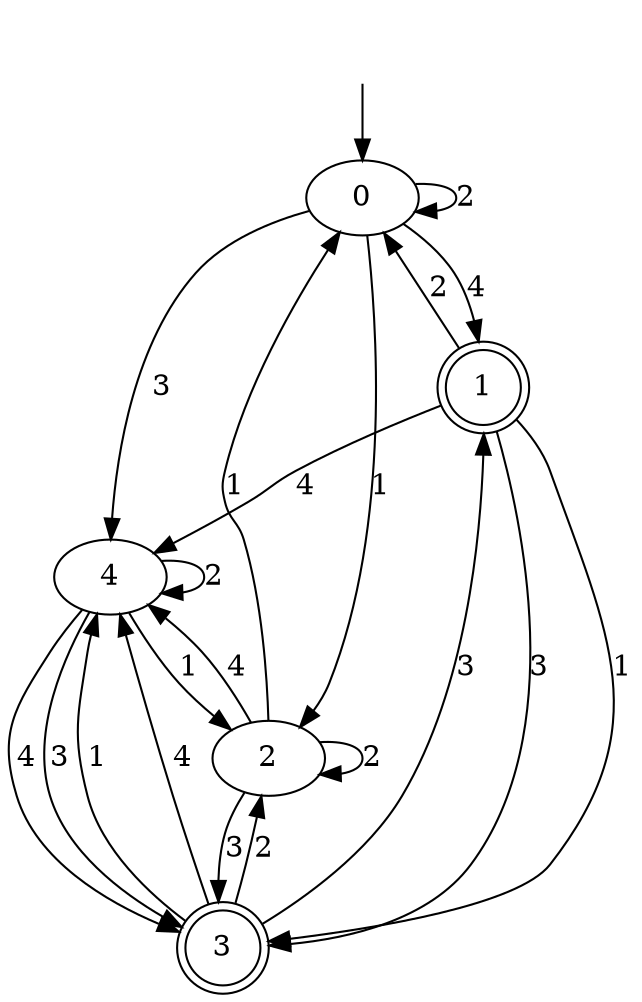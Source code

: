 digraph dfa_size_5_inputs_4_5 {
0 [label=0];
1 [label=1, shape=doublecircle];
2 [label=2];
3 [label=3, shape=doublecircle];
4 [label=4];
0 -> 2  [label=1];
0 -> 0  [label=2];
0 -> 4  [label=3];
0 -> 1  [label=4];
1 -> 3  [label=1];
1 -> 0  [label=2];
1 -> 3  [label=3];
1 -> 4  [label=4];
2 -> 0  [label=1];
2 -> 2  [label=2];
2 -> 3  [label=3];
2 -> 4  [label=4];
3 -> 4  [label=1];
3 -> 2  [label=2];
3 -> 1  [label=3];
3 -> 4  [label=4];
4 -> 2  [label=1];
4 -> 4  [label=2];
4 -> 3  [label=3];
4 -> 3  [label=4];
__start0 [label="", shape=none];
__start0 -> 0  [label=""];
}
